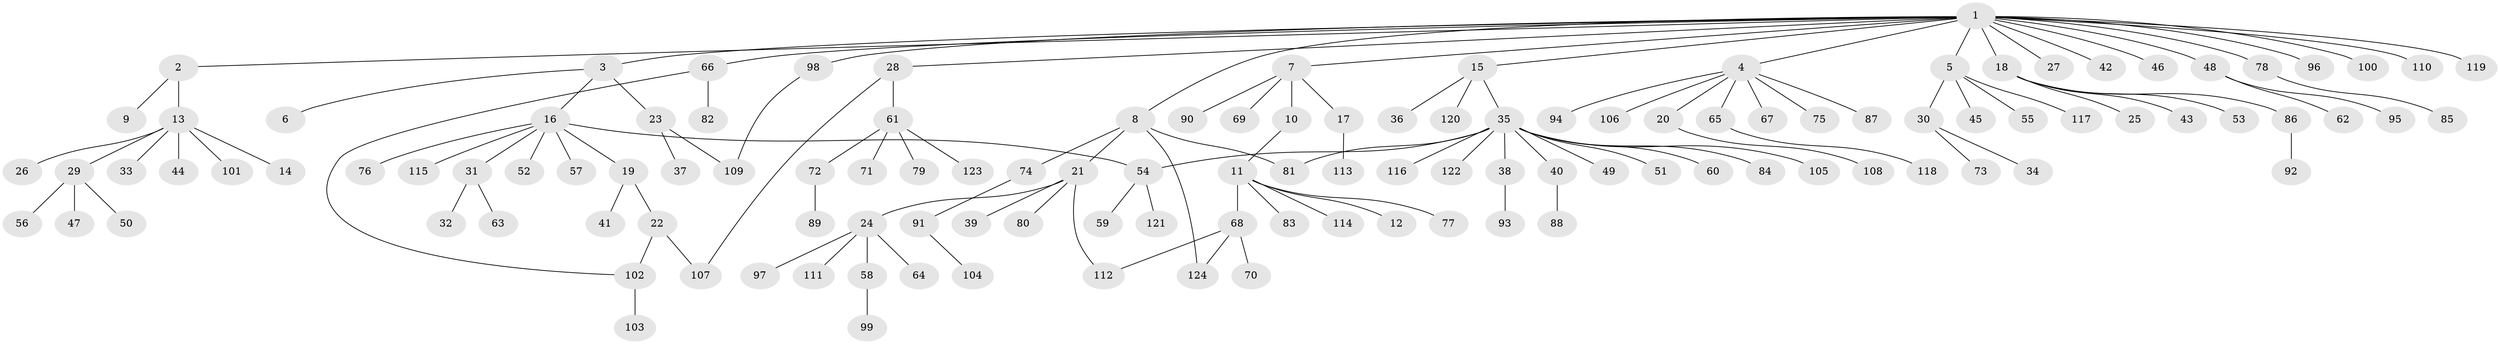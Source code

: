 // coarse degree distribution, {21: 0.010416666666666666, 2: 0.11458333333333333, 4: 0.052083333333333336, 7: 0.020833333333333332, 1: 0.6666666666666666, 5: 0.052083333333333336, 6: 0.020833333333333332, 3: 0.052083333333333336, 11: 0.010416666666666666}
// Generated by graph-tools (version 1.1) at 2025/51/02/27/25 19:51:59]
// undirected, 124 vertices, 130 edges
graph export_dot {
graph [start="1"]
  node [color=gray90,style=filled];
  1;
  2;
  3;
  4;
  5;
  6;
  7;
  8;
  9;
  10;
  11;
  12;
  13;
  14;
  15;
  16;
  17;
  18;
  19;
  20;
  21;
  22;
  23;
  24;
  25;
  26;
  27;
  28;
  29;
  30;
  31;
  32;
  33;
  34;
  35;
  36;
  37;
  38;
  39;
  40;
  41;
  42;
  43;
  44;
  45;
  46;
  47;
  48;
  49;
  50;
  51;
  52;
  53;
  54;
  55;
  56;
  57;
  58;
  59;
  60;
  61;
  62;
  63;
  64;
  65;
  66;
  67;
  68;
  69;
  70;
  71;
  72;
  73;
  74;
  75;
  76;
  77;
  78;
  79;
  80;
  81;
  82;
  83;
  84;
  85;
  86;
  87;
  88;
  89;
  90;
  91;
  92;
  93;
  94;
  95;
  96;
  97;
  98;
  99;
  100;
  101;
  102;
  103;
  104;
  105;
  106;
  107;
  108;
  109;
  110;
  111;
  112;
  113;
  114;
  115;
  116;
  117;
  118;
  119;
  120;
  121;
  122;
  123;
  124;
  1 -- 2;
  1 -- 3;
  1 -- 4;
  1 -- 5;
  1 -- 7;
  1 -- 8;
  1 -- 15;
  1 -- 18;
  1 -- 27;
  1 -- 28;
  1 -- 42;
  1 -- 46;
  1 -- 48;
  1 -- 66;
  1 -- 78;
  1 -- 96;
  1 -- 98;
  1 -- 100;
  1 -- 110;
  1 -- 119;
  2 -- 9;
  2 -- 13;
  3 -- 6;
  3 -- 16;
  3 -- 23;
  4 -- 20;
  4 -- 65;
  4 -- 67;
  4 -- 75;
  4 -- 87;
  4 -- 94;
  4 -- 106;
  5 -- 30;
  5 -- 45;
  5 -- 55;
  5 -- 117;
  7 -- 10;
  7 -- 17;
  7 -- 69;
  7 -- 90;
  8 -- 21;
  8 -- 74;
  8 -- 81;
  8 -- 124;
  10 -- 11;
  11 -- 12;
  11 -- 68;
  11 -- 77;
  11 -- 83;
  11 -- 114;
  13 -- 14;
  13 -- 26;
  13 -- 29;
  13 -- 33;
  13 -- 44;
  13 -- 101;
  15 -- 35;
  15 -- 36;
  15 -- 120;
  16 -- 19;
  16 -- 31;
  16 -- 52;
  16 -- 54;
  16 -- 57;
  16 -- 76;
  16 -- 115;
  17 -- 113;
  18 -- 25;
  18 -- 43;
  18 -- 53;
  18 -- 86;
  19 -- 22;
  19 -- 41;
  20 -- 108;
  21 -- 24;
  21 -- 39;
  21 -- 80;
  21 -- 112;
  22 -- 102;
  22 -- 107;
  23 -- 37;
  23 -- 109;
  24 -- 58;
  24 -- 64;
  24 -- 97;
  24 -- 111;
  28 -- 61;
  28 -- 107;
  29 -- 47;
  29 -- 50;
  29 -- 56;
  30 -- 34;
  30 -- 73;
  31 -- 32;
  31 -- 63;
  35 -- 38;
  35 -- 40;
  35 -- 49;
  35 -- 51;
  35 -- 54;
  35 -- 60;
  35 -- 81;
  35 -- 84;
  35 -- 105;
  35 -- 116;
  35 -- 122;
  38 -- 93;
  40 -- 88;
  48 -- 62;
  48 -- 95;
  54 -- 59;
  54 -- 121;
  58 -- 99;
  61 -- 71;
  61 -- 72;
  61 -- 79;
  61 -- 123;
  65 -- 118;
  66 -- 82;
  66 -- 102;
  68 -- 70;
  68 -- 112;
  68 -- 124;
  72 -- 89;
  74 -- 91;
  78 -- 85;
  86 -- 92;
  91 -- 104;
  98 -- 109;
  102 -- 103;
}
